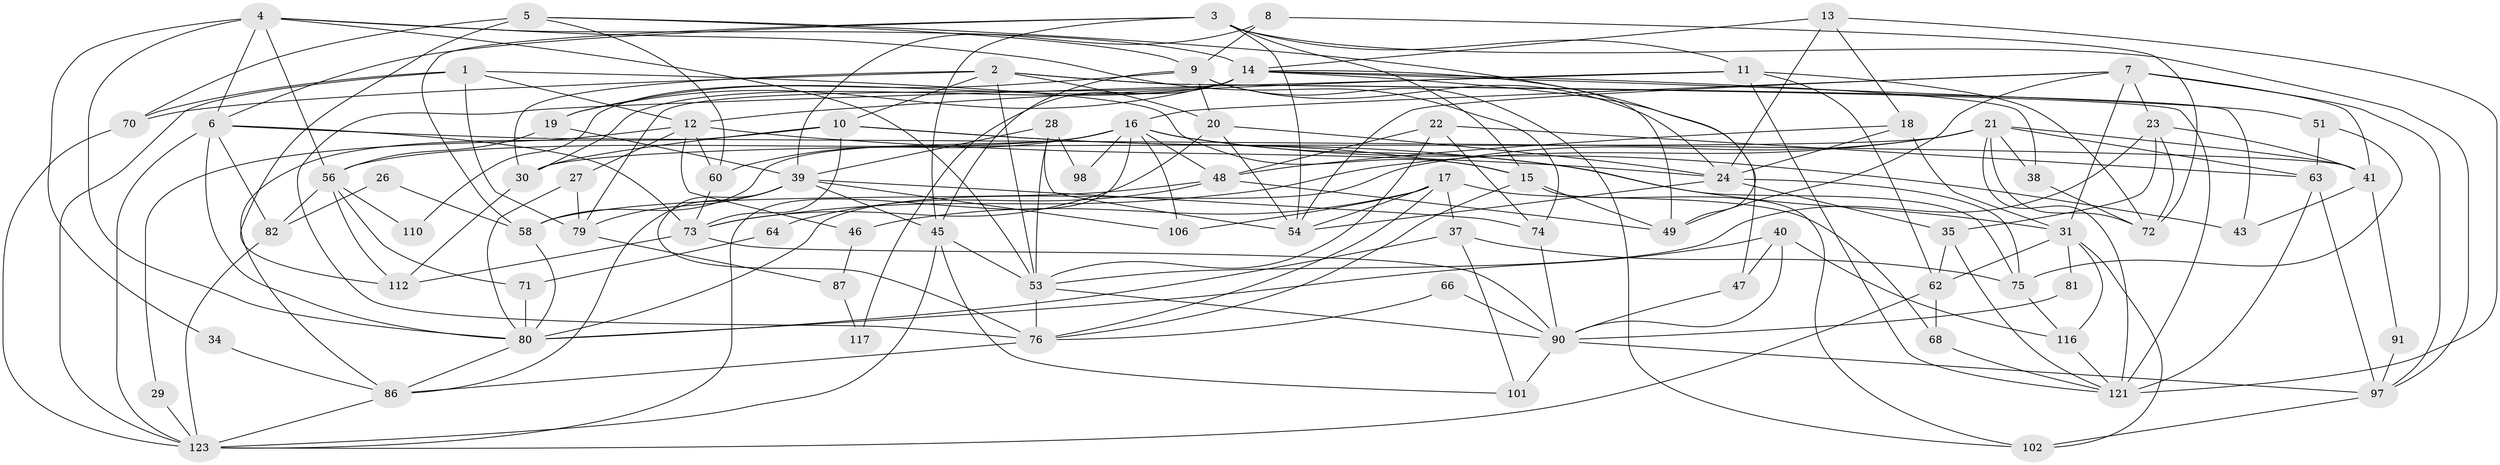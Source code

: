 // original degree distribution, {4: 0.32, 5: 0.192, 3: 0.216, 2: 0.152, 6: 0.064, 8: 0.016, 7: 0.032, 9: 0.008}
// Generated by graph-tools (version 1.1) at 2025/41/03/06/25 10:41:59]
// undirected, 80 vertices, 201 edges
graph export_dot {
graph [start="1"]
  node [color=gray90,style=filled];
  1 [super="+55"];
  2 [super="+59"];
  3 [super="+100"];
  4 [super="+36"];
  5 [super="+118"];
  6 [super="+42"];
  7 [super="+104"];
  8;
  9 [super="+52"];
  10 [super="+103"];
  11 [super="+69"];
  12 [super="+89"];
  13 [super="+109"];
  14 [super="+67"];
  15 [super="+83"];
  16 [super="+57"];
  17 [super="+115"];
  18 [super="+92"];
  19;
  20 [super="+113"];
  21 [super="+32"];
  22;
  23 [super="+25"];
  24 [super="+50"];
  26;
  27;
  28;
  29;
  30 [super="+44"];
  31 [super="+33"];
  34;
  35 [super="+105"];
  37 [super="+65"];
  38 [super="+84"];
  39 [super="+95"];
  40;
  41;
  43;
  45 [super="+114"];
  46;
  47;
  48 [super="+120"];
  49 [super="+61"];
  51;
  53 [super="+78"];
  54 [super="+96"];
  56 [super="+93"];
  58 [super="+88"];
  60;
  62 [super="+119"];
  63;
  64;
  66;
  68;
  70 [super="+125"];
  71;
  72;
  73 [super="+77"];
  74;
  75 [super="+122"];
  76 [super="+85"];
  79 [super="+107"];
  80 [super="+99"];
  81;
  82;
  86 [super="+94"];
  87;
  90 [super="+111"];
  91;
  97 [super="+108"];
  98;
  101;
  102;
  106;
  110;
  112;
  116;
  117;
  121;
  123 [super="+124"];
  1 -- 15;
  1 -- 79;
  1 -- 12;
  1 -- 123;
  1 -- 70;
  2 -- 121;
  2 -- 70;
  2 -- 43;
  2 -- 10;
  2 -- 53;
  2 -- 20;
  2 -- 30;
  3 -- 58;
  3 -- 6;
  3 -- 54;
  3 -- 11;
  3 -- 45;
  3 -- 15;
  3 -- 97;
  4 -- 74;
  4 -- 34;
  4 -- 56;
  4 -- 6;
  4 -- 14;
  4 -- 80;
  4 -- 53;
  5 -- 60;
  5 -- 112;
  5 -- 49;
  5 -- 70 [weight=2];
  5 -- 9;
  6 -- 123;
  6 -- 41;
  6 -- 80;
  6 -- 82;
  6 -- 73;
  7 -- 41;
  7 -- 97;
  7 -- 16;
  7 -- 31;
  7 -- 49;
  7 -- 23 [weight=2];
  7 -- 54;
  8 -- 72;
  8 -- 39;
  8 -- 9;
  9 -- 20;
  9 -- 45;
  9 -- 102;
  9 -- 19;
  9 -- 24;
  10 -- 30;
  10 -- 86;
  10 -- 73;
  10 -- 31;
  10 -- 15;
  11 -- 12;
  11 -- 62;
  11 -- 76;
  11 -- 72;
  11 -- 121;
  12 -- 60;
  12 -- 24;
  12 -- 27;
  12 -- 29;
  12 -- 46;
  13 -- 14;
  13 -- 24;
  13 -- 121;
  13 -- 18;
  14 -- 47 [weight=2];
  14 -- 51;
  14 -- 38;
  14 -- 110;
  14 -- 79;
  14 -- 19;
  14 -- 117;
  14 -- 49;
  14 -- 30;
  15 -- 76;
  15 -- 49;
  15 -- 102;
  16 -- 43;
  16 -- 75;
  16 -- 98;
  16 -- 106;
  16 -- 56;
  16 -- 58 [weight=2];
  16 -- 123;
  16 -- 60;
  16 -- 48;
  17 -- 106;
  17 -- 46;
  17 -- 76;
  17 -- 68;
  17 -- 37;
  17 -- 54;
  18 -- 48;
  18 -- 24;
  18 -- 31;
  19 -- 56;
  19 -- 39;
  20 -- 73;
  20 -- 54;
  20 -- 24;
  21 -- 41;
  21 -- 72;
  21 -- 38;
  21 -- 121;
  21 -- 30;
  21 -- 63;
  21 -- 73;
  21 -- 80;
  22 -- 53;
  22 -- 63;
  22 -- 74;
  22 -- 48;
  23 -- 35;
  23 -- 41;
  23 -- 72;
  23 -- 53;
  24 -- 75;
  24 -- 54;
  24 -- 35;
  26 -- 82;
  26 -- 58;
  27 -- 80;
  27 -- 79;
  28 -- 39;
  28 -- 53;
  28 -- 98;
  28 -- 54;
  29 -- 123;
  30 -- 112;
  31 -- 102;
  31 -- 81;
  31 -- 116;
  31 -- 62;
  34 -- 86;
  35 -- 121;
  35 -- 62;
  37 -- 80;
  37 -- 101;
  37 -- 75;
  38 -- 72;
  39 -- 76;
  39 -- 45;
  39 -- 106;
  39 -- 74;
  39 -- 79;
  39 -- 86;
  40 -- 47;
  40 -- 90;
  40 -- 80;
  40 -- 116;
  41 -- 43;
  41 -- 91;
  45 -- 53;
  45 -- 101;
  45 -- 123;
  46 -- 87;
  47 -- 90;
  48 -- 49;
  48 -- 64;
  48 -- 58;
  51 -- 63;
  51 -- 75;
  53 -- 90;
  53 -- 76;
  56 -- 71;
  56 -- 110;
  56 -- 112;
  56 -- 82;
  58 -- 80;
  60 -- 73;
  62 -- 68;
  62 -- 123;
  63 -- 121;
  63 -- 97;
  64 -- 71;
  66 -- 90;
  66 -- 76;
  68 -- 121;
  70 -- 123;
  71 -- 80;
  73 -- 112;
  73 -- 90;
  74 -- 90;
  75 -- 116;
  76 -- 86;
  79 -- 87;
  80 -- 86;
  81 -- 90;
  82 -- 123;
  86 -- 123;
  87 -- 117;
  90 -- 101;
  90 -- 97;
  91 -- 97;
  97 -- 102;
  116 -- 121;
}
